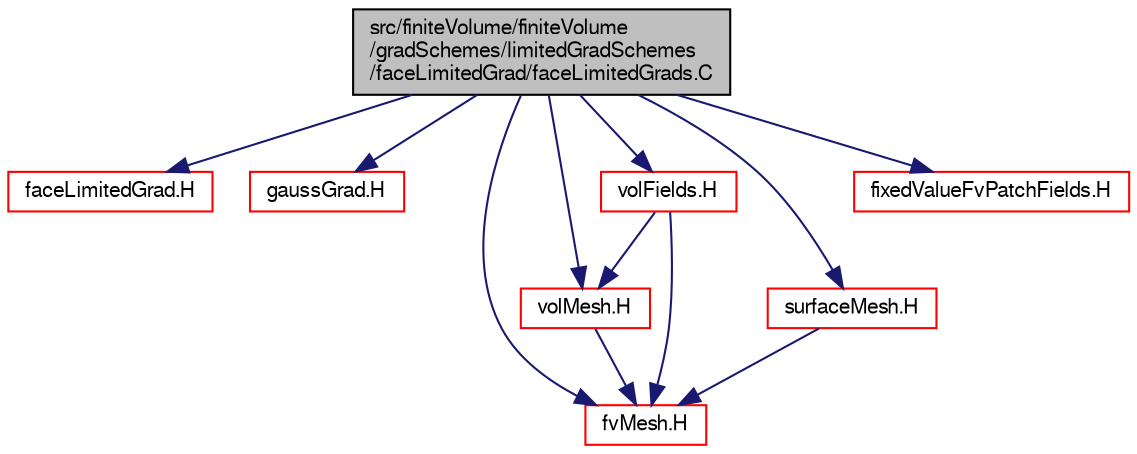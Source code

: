 digraph "src/finiteVolume/finiteVolume/gradSchemes/limitedGradSchemes/faceLimitedGrad/faceLimitedGrads.C"
{
  bgcolor="transparent";
  edge [fontname="FreeSans",fontsize="10",labelfontname="FreeSans",labelfontsize="10"];
  node [fontname="FreeSans",fontsize="10",shape=record];
  Node0 [label="src/finiteVolume/finiteVolume\l/gradSchemes/limitedGradSchemes\l/faceLimitedGrad/faceLimitedGrads.C",height=0.2,width=0.4,color="black", fillcolor="grey75", style="filled", fontcolor="black"];
  Node0 -> Node1 [color="midnightblue",fontsize="10",style="solid",fontname="FreeSans"];
  Node1 [label="faceLimitedGrad.H",height=0.2,width=0.4,color="red",URL="$a03170.html"];
  Node0 -> Node81 [color="midnightblue",fontsize="10",style="solid",fontname="FreeSans"];
  Node81 [label="gaussGrad.H",height=0.2,width=0.4,color="red",URL="$a03107.html"];
  Node0 -> Node84 [color="midnightblue",fontsize="10",style="solid",fontname="FreeSans"];
  Node84 [label="fvMesh.H",height=0.2,width=0.4,color="red",URL="$a03533.html"];
  Node0 -> Node273 [color="midnightblue",fontsize="10",style="solid",fontname="FreeSans"];
  Node273 [label="volMesh.H",height=0.2,width=0.4,color="red",URL="$a04346.html"];
  Node273 -> Node84 [color="midnightblue",fontsize="10",style="solid",fontname="FreeSans"];
  Node0 -> Node275 [color="midnightblue",fontsize="10",style="solid",fontname="FreeSans"];
  Node275 [label="surfaceMesh.H",height=0.2,width=0.4,color="red",URL="$a04343.html"];
  Node275 -> Node84 [color="midnightblue",fontsize="10",style="solid",fontname="FreeSans"];
  Node0 -> Node276 [color="midnightblue",fontsize="10",style="solid",fontname="FreeSans"];
  Node276 [label="volFields.H",height=0.2,width=0.4,color="red",URL="$a02750.html"];
  Node276 -> Node273 [color="midnightblue",fontsize="10",style="solid",fontname="FreeSans"];
  Node276 -> Node84 [color="midnightblue",fontsize="10",style="solid",fontname="FreeSans"];
  Node0 -> Node306 [color="midnightblue",fontsize="10",style="solid",fontname="FreeSans"];
  Node306 [label="fixedValueFvPatchFields.H",height=0.2,width=0.4,color="red",URL="$a01484.html"];
}
